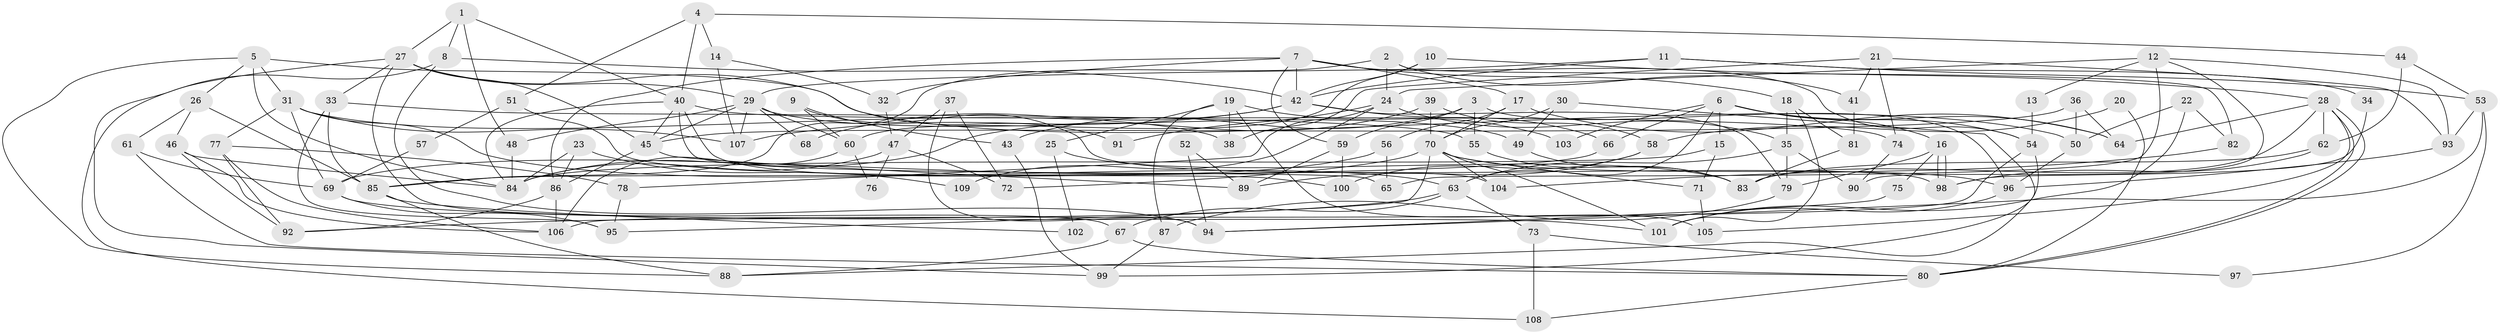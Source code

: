 // coarse degree distribution, {5: 0.11842105263157894, 4: 0.25, 7: 0.039473684210526314, 8: 0.07894736842105263, 10: 0.039473684210526314, 3: 0.19736842105263158, 6: 0.05263157894736842, 2: 0.15789473684210525, 9: 0.05263157894736842, 11: 0.013157894736842105}
// Generated by graph-tools (version 1.1) at 2025/23/03/03/25 07:23:58]
// undirected, 109 vertices, 218 edges
graph export_dot {
graph [start="1"]
  node [color=gray90,style=filled];
  1;
  2;
  3;
  4;
  5;
  6;
  7;
  8;
  9;
  10;
  11;
  12;
  13;
  14;
  15;
  16;
  17;
  18;
  19;
  20;
  21;
  22;
  23;
  24;
  25;
  26;
  27;
  28;
  29;
  30;
  31;
  32;
  33;
  34;
  35;
  36;
  37;
  38;
  39;
  40;
  41;
  42;
  43;
  44;
  45;
  46;
  47;
  48;
  49;
  50;
  51;
  52;
  53;
  54;
  55;
  56;
  57;
  58;
  59;
  60;
  61;
  62;
  63;
  64;
  65;
  66;
  67;
  68;
  69;
  70;
  71;
  72;
  73;
  74;
  75;
  76;
  77;
  78;
  79;
  80;
  81;
  82;
  83;
  84;
  85;
  86;
  87;
  88;
  89;
  90;
  91;
  92;
  93;
  94;
  95;
  96;
  97;
  98;
  99;
  100;
  101;
  102;
  103;
  104;
  105;
  106;
  107;
  108;
  109;
  1 -- 27;
  1 -- 48;
  1 -- 8;
  1 -- 40;
  2 -- 85;
  2 -- 24;
  2 -- 41;
  2 -- 82;
  3 -- 55;
  3 -- 96;
  3 -- 43;
  3 -- 59;
  4 -- 14;
  4 -- 40;
  4 -- 44;
  4 -- 51;
  5 -- 31;
  5 -- 84;
  5 -- 26;
  5 -- 50;
  5 -- 88;
  6 -- 63;
  6 -- 16;
  6 -- 15;
  6 -- 54;
  6 -- 64;
  6 -- 66;
  6 -- 103;
  7 -- 17;
  7 -- 54;
  7 -- 18;
  7 -- 32;
  7 -- 42;
  7 -- 59;
  7 -- 86;
  8 -- 42;
  8 -- 94;
  8 -- 108;
  9 -- 60;
  9 -- 43;
  9 -- 98;
  10 -- 42;
  10 -- 28;
  10 -- 60;
  11 -- 29;
  11 -- 42;
  11 -- 34;
  11 -- 53;
  12 -- 93;
  12 -- 90;
  12 -- 13;
  12 -- 24;
  12 -- 65;
  13 -- 54;
  14 -- 32;
  14 -- 107;
  15 -- 84;
  15 -- 71;
  16 -- 79;
  16 -- 98;
  16 -- 98;
  16 -- 75;
  17 -- 56;
  17 -- 64;
  17 -- 70;
  18 -- 35;
  18 -- 81;
  18 -- 101;
  19 -- 38;
  19 -- 105;
  19 -- 25;
  19 -- 87;
  19 -- 103;
  20 -- 80;
  20 -- 58;
  21 -- 93;
  21 -- 41;
  21 -- 38;
  21 -- 74;
  22 -- 101;
  22 -- 50;
  22 -- 82;
  23 -- 84;
  23 -- 86;
  23 -- 109;
  24 -- 35;
  24 -- 78;
  24 -- 91;
  24 -- 109;
  25 -- 83;
  25 -- 102;
  26 -- 85;
  26 -- 46;
  26 -- 61;
  27 -- 29;
  27 -- 45;
  27 -- 33;
  27 -- 67;
  27 -- 91;
  27 -- 99;
  28 -- 80;
  28 -- 80;
  28 -- 64;
  28 -- 62;
  28 -- 83;
  28 -- 105;
  29 -- 107;
  29 -- 45;
  29 -- 48;
  29 -- 49;
  29 -- 60;
  29 -- 68;
  30 -- 70;
  30 -- 49;
  30 -- 99;
  31 -- 69;
  31 -- 63;
  31 -- 38;
  31 -- 77;
  31 -- 107;
  32 -- 47;
  33 -- 95;
  33 -- 55;
  33 -- 85;
  34 -- 98;
  35 -- 63;
  35 -- 79;
  35 -- 90;
  36 -- 50;
  36 -- 45;
  36 -- 64;
  37 -- 94;
  37 -- 72;
  37 -- 47;
  39 -- 70;
  39 -- 84;
  39 -- 58;
  40 -- 104;
  40 -- 45;
  40 -- 65;
  40 -- 74;
  40 -- 84;
  41 -- 81;
  42 -- 66;
  42 -- 68;
  42 -- 79;
  42 -- 107;
  43 -- 99;
  44 -- 62;
  44 -- 53;
  45 -- 86;
  45 -- 89;
  46 -- 92;
  46 -- 84;
  46 -- 106;
  47 -- 84;
  47 -- 72;
  47 -- 76;
  48 -- 84;
  49 -- 83;
  50 -- 96;
  51 -- 100;
  51 -- 57;
  52 -- 94;
  52 -- 89;
  53 -- 93;
  53 -- 94;
  53 -- 97;
  54 -- 106;
  54 -- 88;
  55 -- 83;
  56 -- 69;
  56 -- 65;
  57 -- 69;
  58 -- 89;
  58 -- 100;
  59 -- 89;
  59 -- 100;
  60 -- 76;
  60 -- 106;
  61 -- 80;
  61 -- 69;
  62 -- 98;
  62 -- 83;
  63 -- 92;
  63 -- 67;
  63 -- 73;
  66 -- 85;
  67 -- 88;
  67 -- 80;
  69 -- 101;
  69 -- 95;
  70 -- 95;
  70 -- 71;
  70 -- 72;
  70 -- 96;
  70 -- 101;
  70 -- 104;
  71 -- 105;
  73 -- 108;
  73 -- 97;
  74 -- 90;
  75 -- 94;
  77 -- 106;
  77 -- 78;
  77 -- 92;
  78 -- 95;
  79 -- 87;
  80 -- 108;
  81 -- 83;
  82 -- 104;
  85 -- 88;
  85 -- 102;
  86 -- 106;
  86 -- 92;
  87 -- 99;
  93 -- 96;
  96 -- 101;
}
